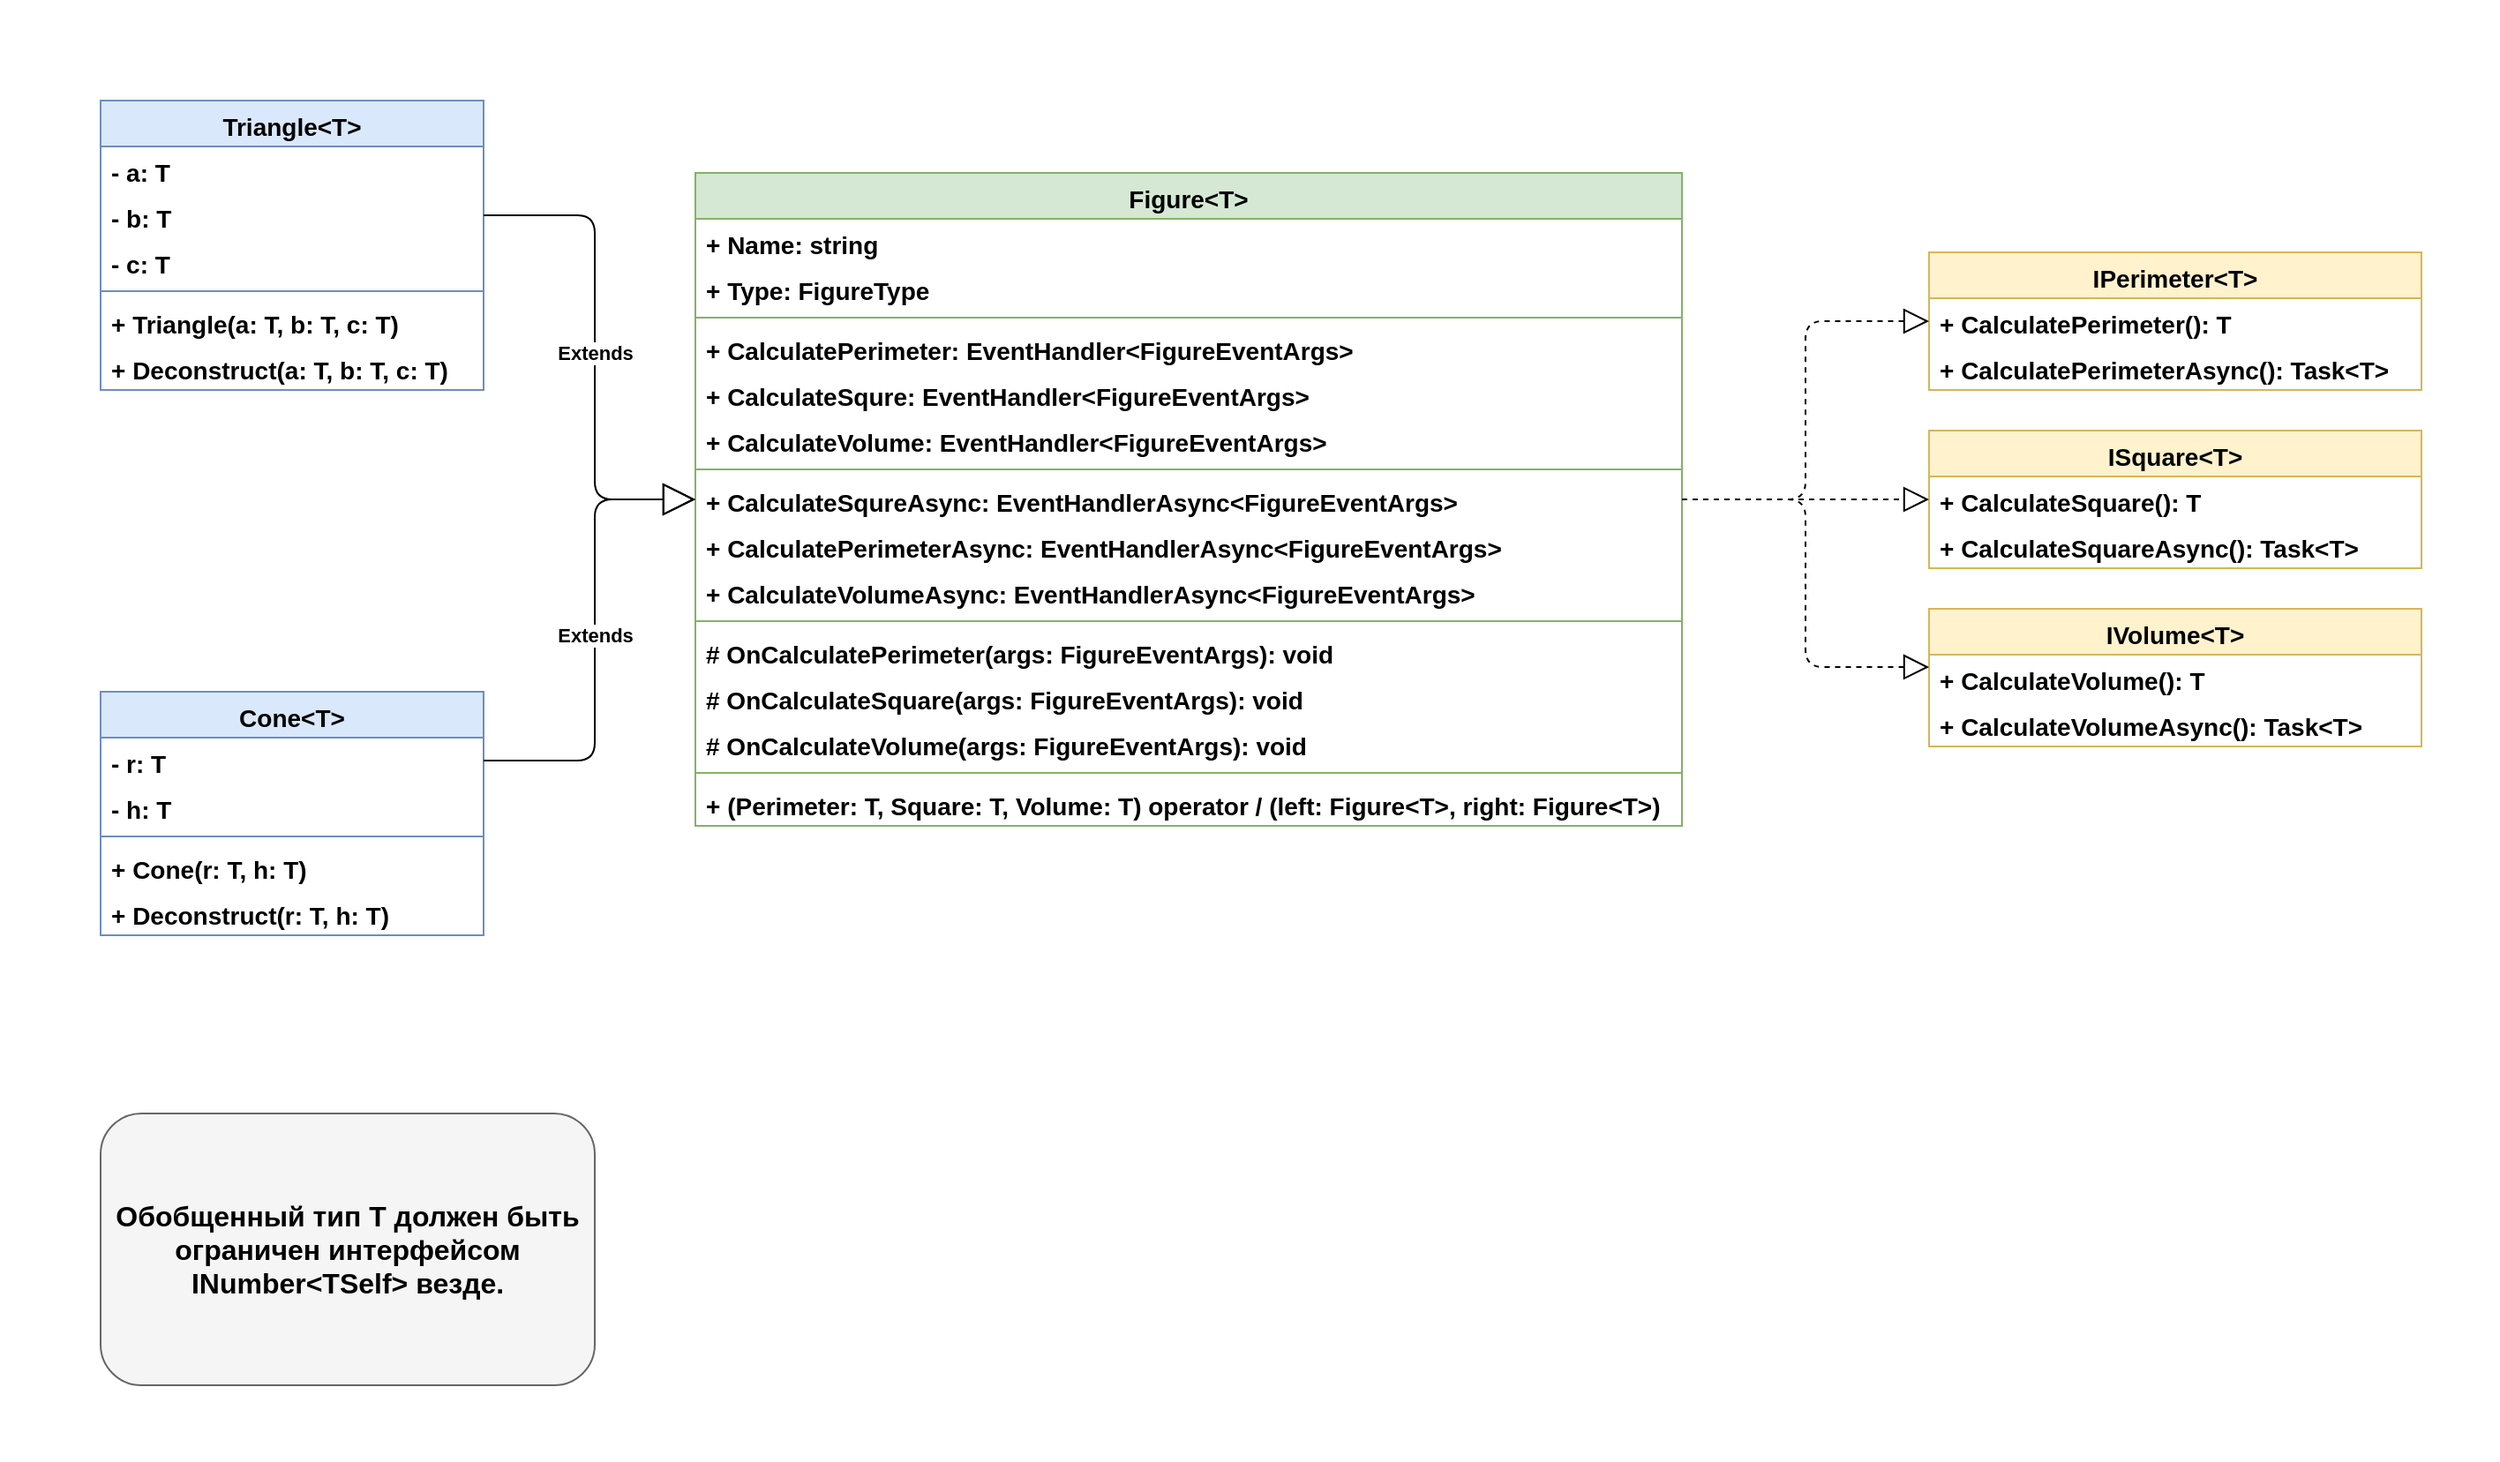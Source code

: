 <mxfile>
    <diagram id="qJRhW5w6zxccXY5436or" name="oop-lab-2">
        <mxGraphModel dx="1996" dy="922" grid="1" gridSize="14" guides="1" tooltips="1" connect="1" arrows="1" fold="1" page="1" pageScale="1" pageWidth="1169" pageHeight="827" math="0" shadow="0">
            <root>
                <mxCell id="0"/>
                <mxCell id="1" parent="0"/>
                <mxCell id="105" value="" style="rounded=0;whiteSpace=wrap;html=1;strokeColor=#FFFFFF;" parent="1" vertex="1">
                    <mxGeometry width="1414" height="826" as="geometry"/>
                </mxCell>
                <mxCell id="45" value="IPerimeter&lt;T&gt;" style="swimlane;fontStyle=1;align=center;verticalAlign=top;childLayout=stackLayout;horizontal=1;startSize=26;horizontalStack=0;resizeParent=1;resizeParentMax=0;resizeLast=0;collapsible=1;marginBottom=0;fillColor=#fff2cc;strokeColor=#d6b656;fontSize=14;" parent="1" vertex="1">
                    <mxGeometry x="1092" y="142" width="279" height="78" as="geometry"/>
                </mxCell>
                <mxCell id="48" value="+ CalculatePerimeter(): T" style="text;strokeColor=none;fillColor=none;align=left;verticalAlign=top;spacingLeft=4;spacingRight=4;overflow=hidden;rotatable=0;points=[[0,0.5],[1,0.5]];portConstraint=eastwest;fontSize=14;fontStyle=1" parent="45" vertex="1">
                    <mxGeometry y="26" width="279" height="26" as="geometry"/>
                </mxCell>
                <mxCell id="87" value="+ CalculatePerimeterAsync(): Task&lt;T&gt;" style="text;strokeColor=none;fillColor=none;align=left;verticalAlign=top;spacingLeft=4;spacingRight=4;overflow=hidden;rotatable=0;points=[[0,0.5],[1,0.5]];portConstraint=eastwest;fontSize=14;fontStyle=1" parent="45" vertex="1">
                    <mxGeometry y="52" width="279" height="26" as="geometry"/>
                </mxCell>
                <mxCell id="49" value="ISquare&lt;T&gt;" style="swimlane;fontStyle=1;align=center;verticalAlign=top;childLayout=stackLayout;horizontal=1;startSize=26;horizontalStack=0;resizeParent=1;resizeParentMax=0;resizeLast=0;collapsible=1;marginBottom=0;fillColor=#fff2cc;strokeColor=#d6b656;fontSize=14;" parent="1" vertex="1">
                    <mxGeometry x="1092" y="243" width="279" height="78" as="geometry"/>
                </mxCell>
                <mxCell id="50" value="+ CalculateSquare(): T" style="text;strokeColor=none;fillColor=none;align=left;verticalAlign=top;spacingLeft=4;spacingRight=4;overflow=hidden;rotatable=0;points=[[0,0.5],[1,0.5]];portConstraint=eastwest;fontSize=14;fontStyle=1" parent="49" vertex="1">
                    <mxGeometry y="26" width="279" height="26" as="geometry"/>
                </mxCell>
                <mxCell id="88" value="+ CalculateSquareAsync(): Task&lt;T&gt;" style="text;strokeColor=none;fillColor=none;align=left;verticalAlign=top;spacingLeft=4;spacingRight=4;overflow=hidden;rotatable=0;points=[[0,0.5],[1,0.5]];portConstraint=eastwest;fontSize=14;fontStyle=1" parent="49" vertex="1">
                    <mxGeometry y="52" width="279" height="26" as="geometry"/>
                </mxCell>
                <mxCell id="51" value="IVolume&lt;T&gt;" style="swimlane;fontStyle=1;align=center;verticalAlign=top;childLayout=stackLayout;horizontal=1;startSize=26;horizontalStack=0;resizeParent=1;resizeParentMax=0;resizeLast=0;collapsible=1;marginBottom=0;fillColor=#fff2cc;strokeColor=#d6b656;fontSize=14;" parent="1" vertex="1">
                    <mxGeometry x="1092" y="344" width="279" height="78" as="geometry"/>
                </mxCell>
                <mxCell id="52" value="+ CalculateVolume(): T" style="text;strokeColor=none;fillColor=none;align=left;verticalAlign=top;spacingLeft=4;spacingRight=4;overflow=hidden;rotatable=0;points=[[0,0.5],[1,0.5]];portConstraint=eastwest;fontSize=14;fontStyle=1" parent="51" vertex="1">
                    <mxGeometry y="26" width="279" height="26" as="geometry"/>
                </mxCell>
                <mxCell id="89" value="+ CalculateVolumeAsync(): Task&lt;T&gt;" style="text;strokeColor=none;fillColor=none;align=left;verticalAlign=top;spacingLeft=4;spacingRight=4;overflow=hidden;rotatable=0;points=[[0,0.5],[1,0.5]];portConstraint=eastwest;fontSize=14;fontStyle=1" parent="51" vertex="1">
                    <mxGeometry y="52" width="279" height="26" as="geometry"/>
                </mxCell>
                <mxCell id="53" value="Figure&lt;T&gt;" style="swimlane;fontStyle=1;align=center;verticalAlign=top;childLayout=stackLayout;horizontal=1;startSize=26;horizontalStack=0;resizeParent=1;resizeParentMax=0;resizeLast=0;collapsible=1;marginBottom=0;fillColor=#d5e8d4;strokeColor=#82b366;fontSize=14;" parent="1" vertex="1">
                    <mxGeometry x="393" y="97" width="559" height="370" as="geometry"/>
                </mxCell>
                <mxCell id="54" value="+ Name: string" style="text;strokeColor=none;fillColor=none;align=left;verticalAlign=top;spacingLeft=4;spacingRight=4;overflow=hidden;rotatable=0;points=[[0,0.5],[1,0.5]];portConstraint=eastwest;fontStyle=1;fontSize=14;" parent="53" vertex="1">
                    <mxGeometry y="26" width="559" height="26" as="geometry"/>
                </mxCell>
                <mxCell id="59" value="+ Type: FigureType" style="text;strokeColor=none;fillColor=none;align=left;verticalAlign=top;spacingLeft=4;spacingRight=4;overflow=hidden;rotatable=0;points=[[0,0.5],[1,0.5]];portConstraint=eastwest;fontStyle=1;fontSize=14;" parent="53" vertex="1">
                    <mxGeometry y="52" width="559" height="26" as="geometry"/>
                </mxCell>
                <mxCell id="55" value="" style="line;strokeWidth=1;fillColor=none;align=left;verticalAlign=middle;spacingTop=-1;spacingLeft=3;spacingRight=3;rotatable=0;labelPosition=right;points=[];portConstraint=eastwest;strokeColor=inherit;" parent="53" vertex="1">
                    <mxGeometry y="78" width="559" height="8" as="geometry"/>
                </mxCell>
                <mxCell id="63" value="+ CalculatePerimeter: EventHandler&lt;FigureEventArgs&gt;" style="text;strokeColor=none;fillColor=none;align=left;verticalAlign=top;spacingLeft=4;spacingRight=4;overflow=hidden;rotatable=0;points=[[0,0.5],[1,0.5]];portConstraint=eastwest;fontStyle=1;fontSize=14;" parent="53" vertex="1">
                    <mxGeometry y="86" width="559" height="26" as="geometry"/>
                </mxCell>
                <mxCell id="64" value="+ CalculateSqure: EventHandler&lt;FigureEventArgs&gt;" style="text;strokeColor=none;fillColor=none;align=left;verticalAlign=top;spacingLeft=4;spacingRight=4;overflow=hidden;rotatable=0;points=[[0,0.5],[1,0.5]];portConstraint=eastwest;fontStyle=1;fontSize=14;" parent="53" vertex="1">
                    <mxGeometry y="112" width="559" height="26" as="geometry"/>
                </mxCell>
                <mxCell id="62" value="+ CalculateVolume: EventHandler&lt;FigureEventArgs&gt;" style="text;strokeColor=none;fillColor=none;align=left;verticalAlign=top;spacingLeft=4;spacingRight=4;overflow=hidden;rotatable=0;points=[[0,0.5],[1,0.5]];portConstraint=eastwest;fontStyle=1;fontSize=14;" parent="53" vertex="1">
                    <mxGeometry y="138" width="559" height="26" as="geometry"/>
                </mxCell>
                <mxCell id="58" value="" style="line;strokeWidth=1;fillColor=none;align=left;verticalAlign=middle;spacingTop=-1;spacingLeft=3;spacingRight=3;rotatable=0;labelPosition=right;points=[];portConstraint=eastwest;strokeColor=inherit;" parent="53" vertex="1">
                    <mxGeometry y="164" width="559" height="8" as="geometry"/>
                </mxCell>
                <mxCell id="100" value="+ CalculateSqureAsync: EventHandlerAsync&lt;FigureEventArgs&gt;" style="text;strokeColor=none;fillColor=none;align=left;verticalAlign=top;spacingLeft=4;spacingRight=4;overflow=hidden;rotatable=0;points=[[0,0.5],[1,0.5]];portConstraint=eastwest;fontStyle=1;fontSize=14;" parent="53" vertex="1">
                    <mxGeometry y="172" width="559" height="26" as="geometry"/>
                </mxCell>
                <mxCell id="99" value="+ CalculatePerimeterAsync: EventHandlerAsync&lt;FigureEventArgs&gt;" style="text;strokeColor=none;fillColor=none;align=left;verticalAlign=top;spacingLeft=4;spacingRight=4;overflow=hidden;rotatable=0;points=[[0,0.5],[1,0.5]];portConstraint=eastwest;fontStyle=1;fontSize=14;" parent="53" vertex="1">
                    <mxGeometry y="198" width="559" height="26" as="geometry"/>
                </mxCell>
                <mxCell id="98" value="+ CalculateVolumeAsync: EventHandlerAsync&lt;FigureEventArgs&gt;" style="text;strokeColor=none;fillColor=none;align=left;verticalAlign=top;spacingLeft=4;spacingRight=4;overflow=hidden;rotatable=0;points=[[0,0.5],[1,0.5]];portConstraint=eastwest;fontStyle=1;fontSize=14;" parent="53" vertex="1">
                    <mxGeometry y="224" width="559" height="26" as="geometry"/>
                </mxCell>
                <mxCell id="101" value="" style="line;strokeWidth=1;fillColor=none;align=left;verticalAlign=middle;spacingTop=-1;spacingLeft=3;spacingRight=3;rotatable=0;labelPosition=right;points=[];portConstraint=eastwest;strokeColor=inherit;" parent="53" vertex="1">
                    <mxGeometry y="250" width="559" height="8" as="geometry"/>
                </mxCell>
                <mxCell id="56" value="# OnCalculatePerimeter(args: FigureEventArgs): void" style="text;strokeColor=none;fillColor=none;align=left;verticalAlign=top;spacingLeft=4;spacingRight=4;overflow=hidden;rotatable=0;points=[[0,0.5],[1,0.5]];portConstraint=eastwest;fontStyle=1;fontSize=14;" parent="53" vertex="1">
                    <mxGeometry y="258" width="559" height="26" as="geometry"/>
                </mxCell>
                <mxCell id="60" value="# OnCalculateSquare(args: FigureEventArgs): void" style="text;strokeColor=none;fillColor=none;align=left;verticalAlign=top;spacingLeft=4;spacingRight=4;overflow=hidden;rotatable=0;points=[[0,0.5],[1,0.5]];portConstraint=eastwest;fontStyle=1;fontSize=14;" parent="53" vertex="1">
                    <mxGeometry y="284" width="559" height="26" as="geometry"/>
                </mxCell>
                <mxCell id="104" value="# OnCalculateVolume(args: FigureEventArgs): void" style="text;strokeColor=none;fillColor=none;align=left;verticalAlign=top;spacingLeft=4;spacingRight=4;overflow=hidden;rotatable=0;points=[[0,0.5],[1,0.5]];portConstraint=eastwest;fontStyle=1;fontSize=14;" parent="53" vertex="1">
                    <mxGeometry y="310" width="559" height="26" as="geometry"/>
                </mxCell>
                <mxCell id="103" value="" style="line;strokeWidth=1;fillColor=none;align=left;verticalAlign=middle;spacingTop=-1;spacingLeft=3;spacingRight=3;rotatable=0;labelPosition=right;points=[];portConstraint=eastwest;strokeColor=inherit;" parent="53" vertex="1">
                    <mxGeometry y="336" width="559" height="8" as="geometry"/>
                </mxCell>
                <mxCell id="61" value="+ (Perimeter: T, Square: T, Volume: T) operator / (left: Figure&lt;T&gt;, right: Figure&lt;T&gt;)" style="text;strokeColor=none;fillColor=none;align=left;verticalAlign=top;spacingLeft=4;spacingRight=4;overflow=hidden;rotatable=0;points=[[0,0.5],[1,0.5]];portConstraint=eastwest;fontStyle=1;fontSize=14;" parent="53" vertex="1">
                    <mxGeometry y="344" width="559" height="26" as="geometry"/>
                </mxCell>
                <mxCell id="65" value="Triangle&lt;T&gt;" style="swimlane;fontStyle=1;align=center;verticalAlign=top;childLayout=stackLayout;horizontal=1;startSize=26;horizontalStack=0;resizeParent=1;resizeParentMax=0;resizeLast=0;collapsible=1;marginBottom=0;fillColor=#dae8fc;strokeColor=#6c8ebf;fontSize=14;" parent="1" vertex="1">
                    <mxGeometry x="56" y="56" width="217" height="164" as="geometry"/>
                </mxCell>
                <mxCell id="66" value="- a: T" style="text;strokeColor=none;fillColor=none;align=left;verticalAlign=top;spacingLeft=4;spacingRight=4;overflow=hidden;rotatable=0;points=[[0,0.5],[1,0.5]];portConstraint=eastwest;fontStyle=1;fontSize=14;" parent="65" vertex="1">
                    <mxGeometry y="26" width="217" height="26" as="geometry"/>
                </mxCell>
                <mxCell id="69" value="- b: T" style="text;strokeColor=none;fillColor=none;align=left;verticalAlign=top;spacingLeft=4;spacingRight=4;overflow=hidden;rotatable=0;points=[[0,0.5],[1,0.5]];portConstraint=eastwest;fontStyle=1;fontSize=14;" parent="65" vertex="1">
                    <mxGeometry y="52" width="217" height="26" as="geometry"/>
                </mxCell>
                <mxCell id="70" value="- c: T" style="text;strokeColor=none;fillColor=none;align=left;verticalAlign=top;spacingLeft=4;spacingRight=4;overflow=hidden;rotatable=0;points=[[0,0.5],[1,0.5]];portConstraint=eastwest;fontStyle=1;fontSize=14;" parent="65" vertex="1">
                    <mxGeometry y="78" width="217" height="26" as="geometry"/>
                </mxCell>
                <mxCell id="81" value="" style="line;strokeWidth=1;fillColor=none;align=left;verticalAlign=middle;spacingTop=-1;spacingLeft=3;spacingRight=3;rotatable=0;labelPosition=right;points=[];portConstraint=eastwest;strokeColor=inherit;fontSize=14;" parent="65" vertex="1">
                    <mxGeometry y="104" width="217" height="8" as="geometry"/>
                </mxCell>
                <mxCell id="82" value="+ Triangle(a: T, b: T, c: T)" style="text;strokeColor=none;fillColor=none;align=left;verticalAlign=top;spacingLeft=4;spacingRight=4;overflow=hidden;rotatable=0;points=[[0,0.5],[1,0.5]];portConstraint=eastwest;fontStyle=1;fontSize=14;" parent="65" vertex="1">
                    <mxGeometry y="112" width="217" height="26" as="geometry"/>
                </mxCell>
                <mxCell id="85" value="+ Deconstruct(a: T, b: T, c: T)" style="text;strokeColor=none;fillColor=none;align=left;verticalAlign=top;spacingLeft=4;spacingRight=4;overflow=hidden;rotatable=0;points=[[0,0.5],[1,0.5]];portConstraint=eastwest;fontStyle=1;fontSize=14;" parent="65" vertex="1">
                    <mxGeometry y="138" width="217" height="26" as="geometry"/>
                </mxCell>
                <mxCell id="71" value="Cone&lt;T&gt;" style="swimlane;fontStyle=1;align=center;verticalAlign=top;childLayout=stackLayout;horizontal=1;startSize=26;horizontalStack=0;resizeParent=1;resizeParentMax=0;resizeLast=0;collapsible=1;marginBottom=0;fillColor=#dae8fc;strokeColor=#6c8ebf;fontSize=14;" parent="1" vertex="1">
                    <mxGeometry x="56" y="391" width="217" height="138" as="geometry"/>
                </mxCell>
                <mxCell id="72" value="- r: T" style="text;strokeColor=none;fillColor=none;align=left;verticalAlign=top;spacingLeft=4;spacingRight=4;overflow=hidden;rotatable=0;points=[[0,0.5],[1,0.5]];portConstraint=eastwest;fontStyle=1;fontSize=14;" parent="71" vertex="1">
                    <mxGeometry y="26" width="217" height="26" as="geometry"/>
                </mxCell>
                <mxCell id="73" value="- h: T" style="text;strokeColor=none;fillColor=none;align=left;verticalAlign=top;spacingLeft=4;spacingRight=4;overflow=hidden;rotatable=0;points=[[0,0.5],[1,0.5]];portConstraint=eastwest;fontStyle=1;fontSize=14;" parent="71" vertex="1">
                    <mxGeometry y="52" width="217" height="26" as="geometry"/>
                </mxCell>
                <mxCell id="84" value="" style="line;strokeWidth=1;fillColor=none;align=left;verticalAlign=middle;spacingTop=-1;spacingLeft=3;spacingRight=3;rotatable=0;labelPosition=right;points=[];portConstraint=eastwest;strokeColor=inherit;fontSize=14;" parent="71" vertex="1">
                    <mxGeometry y="78" width="217" height="8" as="geometry"/>
                </mxCell>
                <mxCell id="83" value="+ Cone(r: T, h: T)" style="text;strokeColor=none;fillColor=none;align=left;verticalAlign=top;spacingLeft=4;spacingRight=4;overflow=hidden;rotatable=0;points=[[0,0.5],[1,0.5]];portConstraint=eastwest;fontStyle=1;fontSize=14;" parent="71" vertex="1">
                    <mxGeometry y="86" width="217" height="26" as="geometry"/>
                </mxCell>
                <mxCell id="86" value="+ Deconstruct(r: T, h: T)" style="text;strokeColor=none;fillColor=none;align=left;verticalAlign=top;spacingLeft=4;spacingRight=4;overflow=hidden;rotatable=0;points=[[0,0.5],[1,0.5]];portConstraint=eastwest;fontStyle=1;fontSize=14;" parent="71" vertex="1">
                    <mxGeometry y="112" width="217" height="26" as="geometry"/>
                </mxCell>
                <mxCell id="75" value="Extends" style="endArrow=block;endSize=16;endFill=0;html=1;entryX=0;entryY=0.5;entryDx=0;entryDy=0;exitX=1;exitY=0.5;exitDx=0;exitDy=0;fontStyle=1" parent="1" source="69" target="100" edge="1">
                    <mxGeometry width="160" relative="1" as="geometry">
                        <mxPoint x="273" y="63.053" as="sourcePoint"/>
                        <mxPoint x="455" y="70" as="targetPoint"/>
                        <Array as="points">
                            <mxPoint x="336" y="121"/>
                            <mxPoint x="336" y="282"/>
                        </Array>
                        <mxPoint as="offset"/>
                    </mxGeometry>
                </mxCell>
                <mxCell id="76" value="Extends" style="endArrow=block;endSize=16;endFill=0;html=1;entryX=0;entryY=0.5;entryDx=0;entryDy=0;exitX=1;exitY=0.5;exitDx=0;exitDy=0;fontStyle=1" parent="1" source="72" target="100" edge="1">
                    <mxGeometry width="160" relative="1" as="geometry">
                        <mxPoint x="295" y="175.053" as="sourcePoint"/>
                        <mxPoint x="477" y="182" as="targetPoint"/>
                        <Array as="points">
                            <mxPoint x="336" y="430"/>
                            <mxPoint x="336" y="282"/>
                        </Array>
                    </mxGeometry>
                </mxCell>
                <mxCell id="78" value="" style="endArrow=block;dashed=1;endFill=0;endSize=12;html=1;entryX=0;entryY=0.5;entryDx=0;entryDy=0;exitX=1;exitY=0.5;exitDx=0;exitDy=0;" parent="1" source="53" target="49" edge="1">
                    <mxGeometry width="160" relative="1" as="geometry">
                        <mxPoint x="952" y="181" as="sourcePoint"/>
                        <mxPoint x="875" y="265" as="targetPoint"/>
                    </mxGeometry>
                </mxCell>
                <mxCell id="79" value="" style="endArrow=block;dashed=1;endFill=0;endSize=12;html=1;entryX=0;entryY=0.269;entryDx=0;entryDy=0;exitX=1;exitY=0.5;exitDx=0;exitDy=0;entryPerimeter=0;" parent="1" source="53" target="52" edge="1">
                    <mxGeometry width="160" relative="1" as="geometry">
                        <mxPoint x="896" y="265" as="sourcePoint"/>
                        <mxPoint x="1316" y="325.0" as="targetPoint"/>
                        <Array as="points">
                            <mxPoint x="1022" y="282"/>
                            <mxPoint x="1022" y="377"/>
                        </Array>
                    </mxGeometry>
                </mxCell>
                <mxCell id="80" value="" style="endArrow=block;dashed=1;endFill=0;endSize=12;html=1;entryX=0;entryY=0.5;entryDx=0;entryDy=0;exitX=1;exitY=0.5;exitDx=0;exitDy=0;" parent="1" source="53" target="45" edge="1">
                    <mxGeometry width="160" relative="1" as="geometry">
                        <mxPoint x="938" y="209" as="sourcePoint"/>
                        <mxPoint x="869" y="252" as="targetPoint"/>
                        <Array as="points">
                            <mxPoint x="1022" y="282"/>
                            <mxPoint x="1022" y="181"/>
                        </Array>
                    </mxGeometry>
                </mxCell>
                <mxCell id="90" value="&lt;b&gt;&lt;font color=&quot;#000000&quot; style=&quot;font-size: 16px;&quot;&gt;Обобщенный тип T должен быть ограничен интерфейсом INumber&amp;lt;TSelf&amp;gt; везде.&lt;/font&gt;&lt;/b&gt;" style="rounded=1;whiteSpace=wrap;html=1;fontSize=14;fillColor=#f5f5f5;strokeColor=#666666;fontColor=#333333;" parent="1" vertex="1">
                    <mxGeometry x="56" y="630" width="280" height="154" as="geometry"/>
                </mxCell>
            </root>
        </mxGraphModel>
    </diagram>
</mxfile>